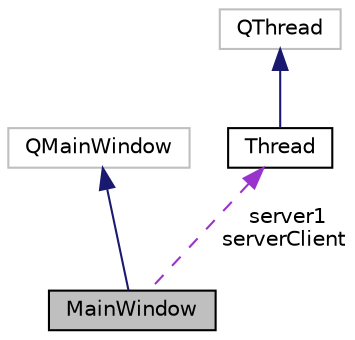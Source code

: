 digraph "MainWindow"
{
  edge [fontname="Helvetica",fontsize="10",labelfontname="Helvetica",labelfontsize="10"];
  node [fontname="Helvetica",fontsize="10",shape=record];
  Node2 [label="MainWindow",height=0.2,width=0.4,color="black", fillcolor="grey75", style="filled", fontcolor="black"];
  Node3 -> Node2 [dir="back",color="midnightblue",fontsize="10",style="solid"];
  Node3 [label="QMainWindow",height=0.2,width=0.4,color="grey75", fillcolor="white", style="filled"];
  Node4 -> Node2 [dir="back",color="darkorchid3",fontsize="10",style="dashed",label=" server1\nserverClient" ];
  Node4 [label="Thread",height=0.2,width=0.4,color="black", fillcolor="white", style="filled",URL="$class_thread.html"];
  Node5 -> Node4 [dir="back",color="midnightblue",fontsize="10",style="solid"];
  Node5 [label="QThread",height=0.2,width=0.4,color="grey75", fillcolor="white", style="filled"];
}
